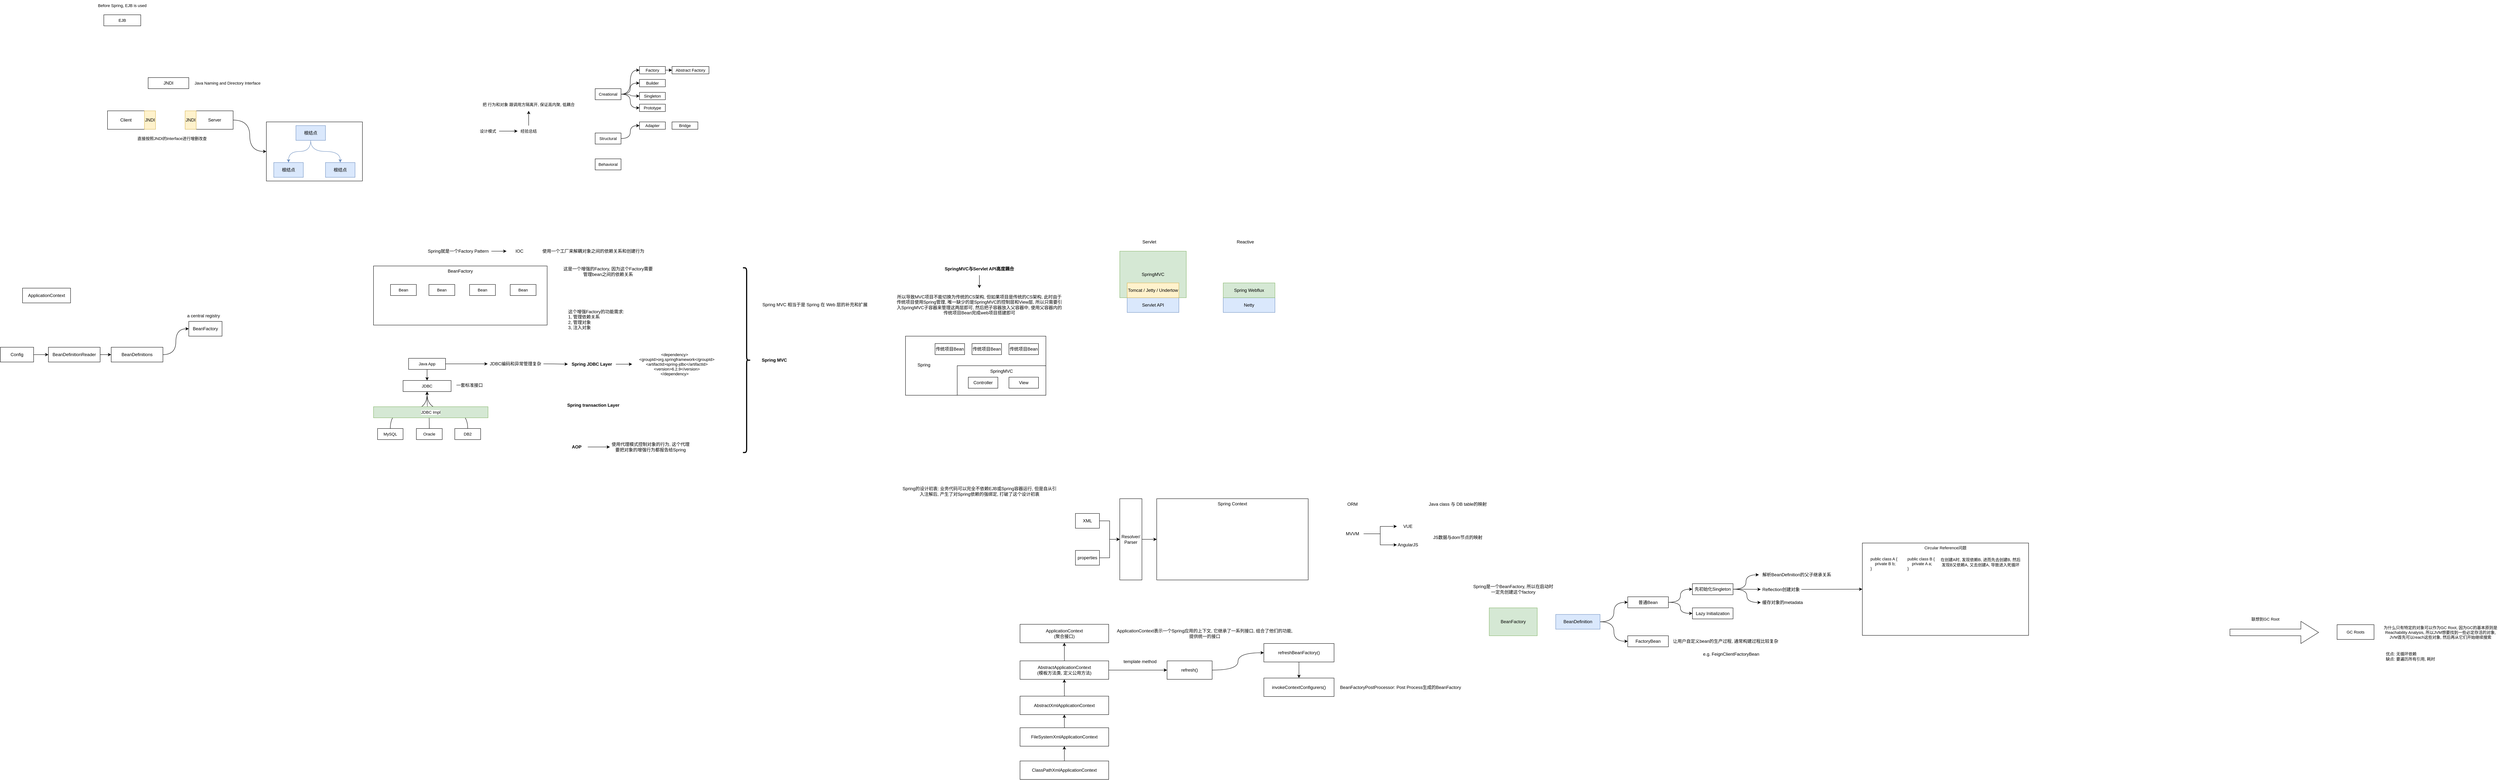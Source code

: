 <mxfile version="28.2.0">
  <diagram name="Page-1" id="jKwXqTW0s1e_ha4R1b7n">
    <mxGraphModel dx="1639" dy="2039" grid="1" gridSize="10" guides="1" tooltips="1" connect="1" arrows="1" fold="1" page="1" pageScale="1" pageWidth="827" pageHeight="1169" math="0" shadow="0">
      <root>
        <mxCell id="0" />
        <mxCell id="1" parent="0" />
        <mxCell id="105VQkGaMaxpQ6JVa1ym-34" value="SpringMVC" style="rounded=0;whiteSpace=wrap;html=1;fillColor=#d5e8d4;strokeColor=#82b366;" parent="1" vertex="1">
          <mxGeometry x="3180" y="90" width="180" height="125.88" as="geometry" />
        </mxCell>
        <mxCell id="q9-16XW2UtLknLvIXVu5-16" value="" style="rounded=0;whiteSpace=wrap;html=1;fontFamily=Helvetica;fontSize=11;fontColor=default;labelBackgroundColor=default;" parent="1" vertex="1">
          <mxGeometry x="870" y="-260" width="260" height="160" as="geometry" />
        </mxCell>
        <mxCell id="F45thFIv4wYP87FCnGFc-1" value="BeanFactory" style="rounded=0;whiteSpace=wrap;html=1;" parent="1" vertex="1">
          <mxGeometry x="660" y="280" width="90" height="40" as="geometry" />
        </mxCell>
        <mxCell id="F45thFIv4wYP87FCnGFc-2" value="ApplicationContext" style="rounded=0;whiteSpace=wrap;html=1;" parent="1" vertex="1">
          <mxGeometry x="210" y="190" width="130" height="40" as="geometry" />
        </mxCell>
        <mxCell id="F45thFIv4wYP87FCnGFc-3" value="a central registry" style="text;html=1;strokeColor=none;fillColor=none;align=center;verticalAlign=middle;whiteSpace=wrap;rounded=0;" parent="1" vertex="1">
          <mxGeometry x="650" y="250" width="100" height="30" as="geometry" />
        </mxCell>
        <mxCell id="F45thFIv4wYP87FCnGFc-6" style="edgeStyle=orthogonalEdgeStyle;rounded=0;orthogonalLoop=1;jettySize=auto;html=1;" parent="1" source="F45thFIv4wYP87FCnGFc-4" target="F45thFIv4wYP87FCnGFc-5" edge="1">
          <mxGeometry relative="1" as="geometry" />
        </mxCell>
        <mxCell id="F45thFIv4wYP87FCnGFc-4" value="Config" style="rounded=0;whiteSpace=wrap;html=1;" parent="1" vertex="1">
          <mxGeometry x="150" y="350" width="90" height="40" as="geometry" />
        </mxCell>
        <mxCell id="F45thFIv4wYP87FCnGFc-8" style="edgeStyle=orthogonalEdgeStyle;rounded=0;orthogonalLoop=1;jettySize=auto;html=1;" parent="1" source="F45thFIv4wYP87FCnGFc-5" target="F45thFIv4wYP87FCnGFc-7" edge="1">
          <mxGeometry relative="1" as="geometry" />
        </mxCell>
        <mxCell id="F45thFIv4wYP87FCnGFc-5" value="BeanDefinitionReader" style="rounded=0;whiteSpace=wrap;html=1;" parent="1" vertex="1">
          <mxGeometry x="280" y="350" width="140" height="40" as="geometry" />
        </mxCell>
        <mxCell id="F45thFIv4wYP87FCnGFc-9" style="edgeStyle=orthogonalEdgeStyle;rounded=0;orthogonalLoop=1;jettySize=auto;html=1;entryX=0;entryY=0.5;entryDx=0;entryDy=0;curved=1;" parent="1" source="F45thFIv4wYP87FCnGFc-7" target="F45thFIv4wYP87FCnGFc-1" edge="1">
          <mxGeometry relative="1" as="geometry" />
        </mxCell>
        <mxCell id="F45thFIv4wYP87FCnGFc-7" value="BeanDefinitions" style="rounded=0;whiteSpace=wrap;html=1;" parent="1" vertex="1">
          <mxGeometry x="450" y="350" width="140" height="40" as="geometry" />
        </mxCell>
        <mxCell id="q9-16XW2UtLknLvIXVu5-1" value="BeanFactory" style="rounded=0;whiteSpace=wrap;html=1;verticalAlign=top;" parent="1" vertex="1">
          <mxGeometry x="1160" y="130" width="470" height="160" as="geometry" />
        </mxCell>
        <mxCell id="q9-16XW2UtLknLvIXVu5-48" value="" style="edgeStyle=orthogonalEdgeStyle;shape=connector;curved=1;rounded=0;orthogonalLoop=1;jettySize=auto;html=1;strokeColor=default;align=center;verticalAlign=middle;fontFamily=Helvetica;fontSize=11;fontColor=default;labelBackgroundColor=default;endArrow=classic;" parent="1" source="q9-16XW2UtLknLvIXVu5-2" target="q9-16XW2UtLknLvIXVu5-47" edge="1">
          <mxGeometry relative="1" as="geometry" />
        </mxCell>
        <mxCell id="q9-16XW2UtLknLvIXVu5-2" value="Spring就是一个Factory Pattern" style="text;html=1;align=center;verticalAlign=middle;whiteSpace=wrap;rounded=0;" parent="1" vertex="1">
          <mxGeometry x="1300" y="70" width="179" height="40" as="geometry" />
        </mxCell>
        <mxCell id="q9-16XW2UtLknLvIXVu5-3" value="JNDI" style="rounded=0;whiteSpace=wrap;html=1;" parent="1" vertex="1">
          <mxGeometry x="550" y="-380" width="110" height="30" as="geometry" />
        </mxCell>
        <mxCell id="q9-16XW2UtLknLvIXVu5-17" style="edgeStyle=orthogonalEdgeStyle;shape=connector;curved=1;rounded=0;orthogonalLoop=1;jettySize=auto;html=1;entryX=0;entryY=0.5;entryDx=0;entryDy=0;strokeColor=default;align=center;verticalAlign=middle;fontFamily=Helvetica;fontSize=11;fontColor=default;labelBackgroundColor=default;endArrow=classic;" parent="1" source="q9-16XW2UtLknLvIXVu5-4" target="q9-16XW2UtLknLvIXVu5-16" edge="1">
          <mxGeometry relative="1" as="geometry" />
        </mxCell>
        <mxCell id="q9-16XW2UtLknLvIXVu5-4" value="Server" style="rounded=0;whiteSpace=wrap;html=1;" parent="1" vertex="1">
          <mxGeometry x="680" y="-290" width="100" height="50" as="geometry" />
        </mxCell>
        <mxCell id="q9-16XW2UtLknLvIXVu5-5" value="Client" style="rounded=0;whiteSpace=wrap;html=1;" parent="1" vertex="1">
          <mxGeometry x="440" y="-290" width="100" height="50" as="geometry" />
        </mxCell>
        <mxCell id="q9-16XW2UtLknLvIXVu5-6" value="JNDI" style="rounded=0;whiteSpace=wrap;html=1;fillColor=#fff2cc;strokeColor=#d6b656;" parent="1" vertex="1">
          <mxGeometry x="540" y="-290" width="30" height="50" as="geometry" />
        </mxCell>
        <mxCell id="q9-16XW2UtLknLvIXVu5-7" value="JNDI" style="rounded=0;whiteSpace=wrap;html=1;fillColor=#fff2cc;strokeColor=#d6b656;" parent="1" vertex="1">
          <mxGeometry x="650" y="-290" width="30" height="50" as="geometry" />
        </mxCell>
        <mxCell id="q9-16XW2UtLknLvIXVu5-13" style="edgeStyle=orthogonalEdgeStyle;rounded=0;orthogonalLoop=1;jettySize=auto;html=1;curved=1;fillColor=#dae8fc;strokeColor=#6c8ebf;" parent="1" source="q9-16XW2UtLknLvIXVu5-8" target="q9-16XW2UtLknLvIXVu5-9" edge="1">
          <mxGeometry relative="1" as="geometry" />
        </mxCell>
        <mxCell id="q9-16XW2UtLknLvIXVu5-15" style="edgeStyle=orthogonalEdgeStyle;shape=connector;curved=1;rounded=0;orthogonalLoop=1;jettySize=auto;html=1;strokeColor=#6c8ebf;align=center;verticalAlign=middle;fontFamily=Helvetica;fontSize=11;fontColor=default;labelBackgroundColor=default;endArrow=classic;fillColor=#dae8fc;" parent="1" source="q9-16XW2UtLknLvIXVu5-8" target="q9-16XW2UtLknLvIXVu5-10" edge="1">
          <mxGeometry relative="1" as="geometry" />
        </mxCell>
        <mxCell id="q9-16XW2UtLknLvIXVu5-8" value="根结点" style="rounded=0;whiteSpace=wrap;html=1;fillColor=#dae8fc;strokeColor=#6c8ebf;" parent="1" vertex="1">
          <mxGeometry x="950" y="-250" width="80" height="40" as="geometry" />
        </mxCell>
        <mxCell id="q9-16XW2UtLknLvIXVu5-9" value="根结点" style="rounded=0;whiteSpace=wrap;html=1;fillColor=#dae8fc;strokeColor=#6c8ebf;" parent="1" vertex="1">
          <mxGeometry x="890" y="-150" width="80" height="40" as="geometry" />
        </mxCell>
        <mxCell id="q9-16XW2UtLknLvIXVu5-10" value="根结点" style="rounded=0;whiteSpace=wrap;html=1;fillColor=#dae8fc;strokeColor=#6c8ebf;" parent="1" vertex="1">
          <mxGeometry x="1030" y="-150" width="80" height="40" as="geometry" />
        </mxCell>
        <mxCell id="q9-16XW2UtLknLvIXVu5-18" value="Java Naming and Directory Interface" style="text;html=1;align=center;verticalAlign=middle;whiteSpace=wrap;rounded=0;fontFamily=Helvetica;fontSize=11;fontColor=default;labelBackgroundColor=default;" parent="1" vertex="1">
          <mxGeometry x="670" y="-380" width="190" height="30" as="geometry" />
        </mxCell>
        <mxCell id="q9-16XW2UtLknLvIXVu5-20" value="直接按照JNDI的interface进行增删改查" style="text;html=1;align=center;verticalAlign=middle;whiteSpace=wrap;rounded=0;fontFamily=Helvetica;fontSize=11;fontColor=default;labelBackgroundColor=default;" parent="1" vertex="1">
          <mxGeometry x="510" y="-230" width="210" height="30" as="geometry" />
        </mxCell>
        <mxCell id="q9-16XW2UtLknLvIXVu5-24" value="" style="edgeStyle=orthogonalEdgeStyle;shape=connector;curved=1;rounded=0;orthogonalLoop=1;jettySize=auto;html=1;strokeColor=default;align=center;verticalAlign=middle;fontFamily=Helvetica;fontSize=11;fontColor=default;labelBackgroundColor=default;endArrow=classic;" parent="1" source="q9-16XW2UtLknLvIXVu5-22" target="q9-16XW2UtLknLvIXVu5-23" edge="1">
          <mxGeometry relative="1" as="geometry" />
        </mxCell>
        <mxCell id="q9-16XW2UtLknLvIXVu5-22" value="设计模式" style="text;html=1;align=center;verticalAlign=middle;whiteSpace=wrap;rounded=0;fontFamily=Helvetica;fontSize=11;fontColor=default;labelBackgroundColor=default;" parent="1" vertex="1">
          <mxGeometry x="1440" y="-250" width="60" height="30" as="geometry" />
        </mxCell>
        <mxCell id="q9-16XW2UtLknLvIXVu5-46" style="edgeStyle=orthogonalEdgeStyle;shape=connector;curved=1;rounded=0;orthogonalLoop=1;jettySize=auto;html=1;entryX=0.5;entryY=1;entryDx=0;entryDy=0;strokeColor=default;align=center;verticalAlign=middle;fontFamily=Helvetica;fontSize=11;fontColor=default;labelBackgroundColor=default;endArrow=classic;" parent="1" source="q9-16XW2UtLknLvIXVu5-23" target="q9-16XW2UtLknLvIXVu5-45" edge="1">
          <mxGeometry relative="1" as="geometry" />
        </mxCell>
        <mxCell id="q9-16XW2UtLknLvIXVu5-23" value="经验总结" style="text;html=1;align=center;verticalAlign=middle;whiteSpace=wrap;rounded=0;fontFamily=Helvetica;fontSize=11;fontColor=default;labelBackgroundColor=default;" parent="1" vertex="1">
          <mxGeometry x="1550" y="-250" width="60" height="30" as="geometry" />
        </mxCell>
        <mxCell id="q9-16XW2UtLknLvIXVu5-31" style="edgeStyle=orthogonalEdgeStyle;shape=connector;curved=1;rounded=0;orthogonalLoop=1;jettySize=auto;html=1;entryX=0;entryY=0.5;entryDx=0;entryDy=0;strokeColor=default;align=center;verticalAlign=middle;fontFamily=Helvetica;fontSize=11;fontColor=default;labelBackgroundColor=default;endArrow=classic;" parent="1" source="q9-16XW2UtLknLvIXVu5-26" target="q9-16XW2UtLknLvIXVu5-29" edge="1">
          <mxGeometry relative="1" as="geometry" />
        </mxCell>
        <mxCell id="q9-16XW2UtLknLvIXVu5-34" style="edgeStyle=orthogonalEdgeStyle;shape=connector;curved=1;rounded=0;orthogonalLoop=1;jettySize=auto;html=1;entryX=0;entryY=0.5;entryDx=0;entryDy=0;strokeColor=default;align=center;verticalAlign=middle;fontFamily=Helvetica;fontSize=11;fontColor=default;labelBackgroundColor=default;endArrow=classic;" parent="1" source="q9-16XW2UtLknLvIXVu5-26" target="q9-16XW2UtLknLvIXVu5-33" edge="1">
          <mxGeometry relative="1" as="geometry" />
        </mxCell>
        <mxCell id="q9-16XW2UtLknLvIXVu5-35" style="edgeStyle=orthogonalEdgeStyle;shape=connector;curved=1;rounded=0;orthogonalLoop=1;jettySize=auto;html=1;entryX=0;entryY=0.5;entryDx=0;entryDy=0;strokeColor=default;align=center;verticalAlign=middle;fontFamily=Helvetica;fontSize=11;fontColor=default;labelBackgroundColor=default;endArrow=classic;" parent="1" source="q9-16XW2UtLknLvIXVu5-26" target="q9-16XW2UtLknLvIXVu5-30" edge="1">
          <mxGeometry relative="1" as="geometry" />
        </mxCell>
        <mxCell id="q9-16XW2UtLknLvIXVu5-40" style="edgeStyle=orthogonalEdgeStyle;shape=connector;curved=1;rounded=0;orthogonalLoop=1;jettySize=auto;html=1;entryX=0;entryY=0.5;entryDx=0;entryDy=0;strokeColor=default;align=center;verticalAlign=middle;fontFamily=Helvetica;fontSize=11;fontColor=default;labelBackgroundColor=default;endArrow=classic;" parent="1" source="q9-16XW2UtLknLvIXVu5-26" target="q9-16XW2UtLknLvIXVu5-39" edge="1">
          <mxGeometry relative="1" as="geometry" />
        </mxCell>
        <mxCell id="q9-16XW2UtLknLvIXVu5-26" value="Creational" style="rounded=0;whiteSpace=wrap;html=1;fontFamily=Helvetica;fontSize=11;fontColor=default;labelBackgroundColor=default;" parent="1" vertex="1">
          <mxGeometry x="1760" y="-350" width="70" height="30" as="geometry" />
        </mxCell>
        <mxCell id="q9-16XW2UtLknLvIXVu5-41" style="edgeStyle=orthogonalEdgeStyle;shape=connector;curved=1;rounded=0;orthogonalLoop=1;jettySize=auto;html=1;entryX=0;entryY=0.5;entryDx=0;entryDy=0;strokeColor=default;align=center;verticalAlign=middle;fontFamily=Helvetica;fontSize=11;fontColor=default;labelBackgroundColor=default;endArrow=classic;" parent="1" source="q9-16XW2UtLknLvIXVu5-27" target="q9-16XW2UtLknLvIXVu5-36" edge="1">
          <mxGeometry relative="1" as="geometry" />
        </mxCell>
        <mxCell id="q9-16XW2UtLknLvIXVu5-27" value="Structural" style="rounded=0;whiteSpace=wrap;html=1;fontFamily=Helvetica;fontSize=11;fontColor=default;labelBackgroundColor=default;" parent="1" vertex="1">
          <mxGeometry x="1760" y="-230" width="70" height="30" as="geometry" />
        </mxCell>
        <mxCell id="q9-16XW2UtLknLvIXVu5-28" value="Behavioral" style="rounded=0;whiteSpace=wrap;html=1;fontFamily=Helvetica;fontSize=11;fontColor=default;labelBackgroundColor=default;" parent="1" vertex="1">
          <mxGeometry x="1760" y="-160" width="70" height="30" as="geometry" />
        </mxCell>
        <mxCell id="q9-16XW2UtLknLvIXVu5-38" value="" style="edgeStyle=orthogonalEdgeStyle;shape=connector;curved=1;rounded=0;orthogonalLoop=1;jettySize=auto;html=1;strokeColor=default;align=center;verticalAlign=middle;fontFamily=Helvetica;fontSize=11;fontColor=default;labelBackgroundColor=default;endArrow=classic;" parent="1" source="q9-16XW2UtLknLvIXVu5-29" target="q9-16XW2UtLknLvIXVu5-37" edge="1">
          <mxGeometry relative="1" as="geometry" />
        </mxCell>
        <mxCell id="q9-16XW2UtLknLvIXVu5-29" value="Factory" style="rounded=0;whiteSpace=wrap;html=1;fontFamily=Helvetica;fontSize=11;fontColor=default;labelBackgroundColor=default;" parent="1" vertex="1">
          <mxGeometry x="1880" y="-410" width="70" height="20" as="geometry" />
        </mxCell>
        <mxCell id="q9-16XW2UtLknLvIXVu5-30" value="Builder" style="rounded=0;whiteSpace=wrap;html=1;fontFamily=Helvetica;fontSize=11;fontColor=default;labelBackgroundColor=default;" parent="1" vertex="1">
          <mxGeometry x="1880" y="-375" width="70" height="20" as="geometry" />
        </mxCell>
        <mxCell id="q9-16XW2UtLknLvIXVu5-33" value="Singleton" style="rounded=0;whiteSpace=wrap;html=1;fontFamily=Helvetica;fontSize=11;fontColor=default;labelBackgroundColor=default;" parent="1" vertex="1">
          <mxGeometry x="1880" y="-340" width="70" height="20" as="geometry" />
        </mxCell>
        <mxCell id="q9-16XW2UtLknLvIXVu5-36" value="Adapter" style="rounded=0;whiteSpace=wrap;html=1;fontFamily=Helvetica;fontSize=11;fontColor=default;labelBackgroundColor=default;" parent="1" vertex="1">
          <mxGeometry x="1880" y="-260" width="70" height="20" as="geometry" />
        </mxCell>
        <mxCell id="q9-16XW2UtLknLvIXVu5-37" value="Abstract Factory" style="rounded=0;whiteSpace=wrap;html=1;fontFamily=Helvetica;fontSize=11;fontColor=default;labelBackgroundColor=default;" parent="1" vertex="1">
          <mxGeometry x="1968" y="-410" width="100" height="20" as="geometry" />
        </mxCell>
        <mxCell id="q9-16XW2UtLknLvIXVu5-39" value="Prototype" style="rounded=0;whiteSpace=wrap;html=1;fontFamily=Helvetica;fontSize=11;fontColor=default;labelBackgroundColor=default;" parent="1" vertex="1">
          <mxGeometry x="1880" y="-308" width="70" height="20" as="geometry" />
        </mxCell>
        <mxCell id="q9-16XW2UtLknLvIXVu5-42" value="Bridge" style="rounded=0;whiteSpace=wrap;html=1;fontFamily=Helvetica;fontSize=11;fontColor=default;labelBackgroundColor=default;" parent="1" vertex="1">
          <mxGeometry x="1968" y="-260" width="70" height="20" as="geometry" />
        </mxCell>
        <mxCell id="q9-16XW2UtLknLvIXVu5-43" value="EJB" style="rounded=0;whiteSpace=wrap;html=1;fontFamily=Helvetica;fontSize=11;fontColor=default;labelBackgroundColor=default;" parent="1" vertex="1">
          <mxGeometry x="430" y="-550" width="100" height="30" as="geometry" />
        </mxCell>
        <mxCell id="q9-16XW2UtLknLvIXVu5-44" value="Before Spring, EJB is used" style="text;html=1;align=center;verticalAlign=middle;whiteSpace=wrap;rounded=0;fontFamily=Helvetica;fontSize=11;fontColor=default;labelBackgroundColor=default;" parent="1" vertex="1">
          <mxGeometry x="385" y="-590" width="190" height="30" as="geometry" />
        </mxCell>
        <mxCell id="q9-16XW2UtLknLvIXVu5-45" value="把 行为和对象 跟调用方隔离开, 保证高内聚, 低耦合" style="text;html=1;align=center;verticalAlign=middle;whiteSpace=wrap;rounded=0;fontFamily=Helvetica;fontSize=11;fontColor=default;labelBackgroundColor=default;" parent="1" vertex="1">
          <mxGeometry x="1450" y="-325" width="260" height="35" as="geometry" />
        </mxCell>
        <mxCell id="q9-16XW2UtLknLvIXVu5-47" value="IOC" style="text;html=1;align=center;verticalAlign=middle;whiteSpace=wrap;rounded=0;" parent="1" vertex="1">
          <mxGeometry x="1520" y="80" width="70" height="20" as="geometry" />
        </mxCell>
        <mxCell id="q9-16XW2UtLknLvIXVu5-49" value="使用一个工厂来解耦对象之间的依赖关系和创建行为" style="text;html=1;align=center;verticalAlign=middle;whiteSpace=wrap;rounded=0;" parent="1" vertex="1">
          <mxGeometry x="1610" y="75" width="290" height="30" as="geometry" />
        </mxCell>
        <mxCell id="q9-16XW2UtLknLvIXVu5-50" value="这是一个增强的Factory, 因为这个Factory需要管理bean之间的依赖关系" style="text;html=1;align=center;verticalAlign=middle;whiteSpace=wrap;rounded=0;" parent="1" vertex="1">
          <mxGeometry x="1670" y="120" width="250" height="50" as="geometry" />
        </mxCell>
        <mxCell id="q9-16XW2UtLknLvIXVu5-51" value="这个增强Factory的功能需求:&lt;br&gt;1, 管理依赖关系&lt;br&gt;2, 管理对象&lt;br&gt;3, 注入对象" style="text;html=1;align=left;verticalAlign=middle;whiteSpace=wrap;rounded=0;" parent="1" vertex="1">
          <mxGeometry x="1685" y="235" width="220" height="80" as="geometry" />
        </mxCell>
        <mxCell id="q9-16XW2UtLknLvIXVu5-52" value="Bean" style="rounded=0;whiteSpace=wrap;html=1;fontFamily=Helvetica;fontSize=11;fontColor=default;labelBackgroundColor=default;" parent="1" vertex="1">
          <mxGeometry x="1206" y="180" width="70" height="30" as="geometry" />
        </mxCell>
        <mxCell id="q9-16XW2UtLknLvIXVu5-54" value="Bean" style="rounded=0;whiteSpace=wrap;html=1;fontFamily=Helvetica;fontSize=11;fontColor=default;labelBackgroundColor=default;" parent="1" vertex="1">
          <mxGeometry x="1310" y="180" width="70" height="30" as="geometry" />
        </mxCell>
        <mxCell id="q9-16XW2UtLknLvIXVu5-55" value="Bean" style="rounded=0;whiteSpace=wrap;html=1;fontFamily=Helvetica;fontSize=11;fontColor=default;labelBackgroundColor=default;" parent="1" vertex="1">
          <mxGeometry x="1420" y="180" width="70" height="30" as="geometry" />
        </mxCell>
        <mxCell id="q9-16XW2UtLknLvIXVu5-56" value="Bean" style="rounded=0;whiteSpace=wrap;html=1;fontFamily=Helvetica;fontSize=11;fontColor=default;labelBackgroundColor=default;" parent="1" vertex="1">
          <mxGeometry x="1530" y="180" width="70" height="30" as="geometry" />
        </mxCell>
        <mxCell id="q9-16XW2UtLknLvIXVu5-57" value="JDBC" style="rounded=0;whiteSpace=wrap;html=1;fontFamily=Helvetica;fontSize=11;fontColor=default;labelBackgroundColor=default;" parent="1" vertex="1">
          <mxGeometry x="1240" y="440" width="130" height="30" as="geometry" />
        </mxCell>
        <mxCell id="q9-16XW2UtLknLvIXVu5-58" value="一套标准接口" style="text;html=1;align=center;verticalAlign=middle;whiteSpace=wrap;rounded=0;" parent="1" vertex="1">
          <mxGeometry x="1370" y="440" width="100" height="25" as="geometry" />
        </mxCell>
        <mxCell id="q9-16XW2UtLknLvIXVu5-65" style="edgeStyle=orthogonalEdgeStyle;shape=connector;curved=1;rounded=0;orthogonalLoop=1;jettySize=auto;html=1;entryX=0.5;entryY=1;entryDx=0;entryDy=0;strokeColor=default;align=center;verticalAlign=middle;fontFamily=Helvetica;fontSize=11;fontColor=default;labelBackgroundColor=default;endArrow=classic;exitX=0.5;exitY=0;exitDx=0;exitDy=0;" parent="1" source="q9-16XW2UtLknLvIXVu5-59" target="q9-16XW2UtLknLvIXVu5-57" edge="1">
          <mxGeometry relative="1" as="geometry" />
        </mxCell>
        <mxCell id="q9-16XW2UtLknLvIXVu5-59" value="MySQL" style="rounded=0;whiteSpace=wrap;html=1;fontFamily=Helvetica;fontSize=11;fontColor=default;labelBackgroundColor=default;" parent="1" vertex="1">
          <mxGeometry x="1171" y="570" width="69" height="30" as="geometry" />
        </mxCell>
        <mxCell id="q9-16XW2UtLknLvIXVu5-63" style="edgeStyle=orthogonalEdgeStyle;shape=connector;curved=1;rounded=0;orthogonalLoop=1;jettySize=auto;html=1;entryX=0.5;entryY=1;entryDx=0;entryDy=0;strokeColor=default;align=center;verticalAlign=middle;fontFamily=Helvetica;fontSize=11;fontColor=default;labelBackgroundColor=default;endArrow=classic;" parent="1" source="q9-16XW2UtLknLvIXVu5-60" target="q9-16XW2UtLknLvIXVu5-57" edge="1">
          <mxGeometry relative="1" as="geometry" />
        </mxCell>
        <mxCell id="q9-16XW2UtLknLvIXVu5-60" value="Oracle" style="rounded=0;whiteSpace=wrap;html=1;fontFamily=Helvetica;fontSize=11;fontColor=default;labelBackgroundColor=default;" parent="1" vertex="1">
          <mxGeometry x="1276" y="570" width="70" height="30" as="geometry" />
        </mxCell>
        <mxCell id="q9-16XW2UtLknLvIXVu5-66" style="edgeStyle=orthogonalEdgeStyle;shape=connector;curved=1;rounded=0;orthogonalLoop=1;jettySize=auto;html=1;entryX=0.5;entryY=1;entryDx=0;entryDy=0;strokeColor=default;align=center;verticalAlign=middle;fontFamily=Helvetica;fontSize=11;fontColor=default;labelBackgroundColor=default;endArrow=classic;exitX=0.5;exitY=0;exitDx=0;exitDy=0;" parent="1" source="q9-16XW2UtLknLvIXVu5-61" target="q9-16XW2UtLknLvIXVu5-57" edge="1">
          <mxGeometry relative="1" as="geometry" />
        </mxCell>
        <mxCell id="q9-16XW2UtLknLvIXVu5-61" value="DB2" style="rounded=0;whiteSpace=wrap;html=1;fontFamily=Helvetica;fontSize=11;fontColor=default;labelBackgroundColor=default;" parent="1" vertex="1">
          <mxGeometry x="1380" y="570" width="70" height="30" as="geometry" />
        </mxCell>
        <mxCell id="q9-16XW2UtLknLvIXVu5-67" value="JDBC Impl" style="rounded=0;fontFamily=Helvetica;fontSize=11;labelBackgroundColor=default;fillColor=#d5e8d4;strokeColor=#82B366;gradientColor=none;whiteSpace=wrap;html=1;convertToSvg=1;" parent="1" vertex="1">
          <mxGeometry x="1160" y="511" width="310" height="30" as="geometry" />
        </mxCell>
        <mxCell id="q9-16XW2UtLknLvIXVu5-73" style="edgeStyle=orthogonalEdgeStyle;shape=connector;curved=1;rounded=0;orthogonalLoop=1;jettySize=auto;html=1;entryX=0.5;entryY=0;entryDx=0;entryDy=0;strokeColor=default;align=center;verticalAlign=middle;fontFamily=Helvetica;fontSize=11;fontColor=default;labelBackgroundColor=default;endArrow=classic;" parent="1" source="q9-16XW2UtLknLvIXVu5-69" target="q9-16XW2UtLknLvIXVu5-57" edge="1">
          <mxGeometry relative="1" as="geometry" />
        </mxCell>
        <mxCell id="q9-16XW2UtLknLvIXVu5-75" style="edgeStyle=orthogonalEdgeStyle;shape=connector;curved=1;rounded=0;orthogonalLoop=1;jettySize=auto;html=1;strokeColor=default;align=center;verticalAlign=middle;fontFamily=Helvetica;fontSize=11;fontColor=default;labelBackgroundColor=default;endArrow=classic;" parent="1" source="q9-16XW2UtLknLvIXVu5-69" target="q9-16XW2UtLknLvIXVu5-74" edge="1">
          <mxGeometry relative="1" as="geometry" />
        </mxCell>
        <mxCell id="q9-16XW2UtLknLvIXVu5-69" value="Java App" style="rounded=0;whiteSpace=wrap;html=1;fontFamily=Helvetica;fontSize=11;fontColor=default;labelBackgroundColor=default;" parent="1" vertex="1">
          <mxGeometry x="1255" y="380" width="100" height="30" as="geometry" />
        </mxCell>
        <mxCell id="q9-16XW2UtLknLvIXVu5-78" value="" style="edgeStyle=orthogonalEdgeStyle;shape=connector;curved=1;rounded=0;orthogonalLoop=1;jettySize=auto;html=1;strokeColor=default;align=center;verticalAlign=middle;fontFamily=Helvetica;fontSize=11;fontColor=default;labelBackgroundColor=default;endArrow=classic;" parent="1" source="q9-16XW2UtLknLvIXVu5-74" target="q9-16XW2UtLknLvIXVu5-77" edge="1">
          <mxGeometry relative="1" as="geometry" />
        </mxCell>
        <mxCell id="q9-16XW2UtLknLvIXVu5-74" value="JDBC编码和异常管理复杂" style="text;html=1;align=center;verticalAlign=middle;whiteSpace=wrap;rounded=0;" parent="1" vertex="1">
          <mxGeometry x="1469" y="378.13" width="151" height="33.75" as="geometry" />
        </mxCell>
        <mxCell id="q9-16XW2UtLknLvIXVu5-80" value="" style="edgeStyle=orthogonalEdgeStyle;shape=connector;curved=1;rounded=0;orthogonalLoop=1;jettySize=auto;html=1;strokeColor=default;align=center;verticalAlign=middle;fontFamily=Helvetica;fontSize=11;fontColor=default;labelBackgroundColor=default;endArrow=classic;" parent="1" source="q9-16XW2UtLknLvIXVu5-77" target="q9-16XW2UtLknLvIXVu5-79" edge="1">
          <mxGeometry relative="1" as="geometry" />
        </mxCell>
        <mxCell id="q9-16XW2UtLknLvIXVu5-77" value="Spring JDBC Layer" style="text;html=1;align=center;verticalAlign=middle;whiteSpace=wrap;rounded=0;fontStyle=1" parent="1" vertex="1">
          <mxGeometry x="1686" y="379" width="130" height="33.75" as="geometry" />
        </mxCell>
        <mxCell id="q9-16XW2UtLknLvIXVu5-79" value="&lt;div&gt;&amp;lt;dependency&amp;gt;&lt;/div&gt;&lt;div&gt;&amp;nbsp; &amp;nbsp; &amp;lt;groupId&amp;gt;org.springframework&amp;lt;/groupId&amp;gt;&lt;/div&gt;&lt;div&gt;&amp;nbsp; &amp;nbsp; &amp;lt;artifactId&amp;gt;spring-jdbc&amp;lt;/artifactId&amp;gt;&lt;/div&gt;&lt;div&gt;&amp;nbsp; &amp;nbsp; &amp;lt;version&amp;gt;6.2.9&amp;lt;/version&amp;gt;&lt;/div&gt;&lt;div&gt;&amp;lt;/dependency&amp;gt;&lt;/div&gt;" style="text;html=1;align=center;verticalAlign=middle;whiteSpace=wrap;rounded=0;fontFamily=Helvetica;fontSize=11;fontColor=default;labelBackgroundColor=default;" parent="1" vertex="1">
          <mxGeometry x="1860" y="350.88" width="230" height="90" as="geometry" />
        </mxCell>
        <mxCell id="q9-16XW2UtLknLvIXVu5-81" value="Spring transaction Layer" style="text;html=1;align=center;verticalAlign=middle;whiteSpace=wrap;rounded=0;fontStyle=1" parent="1" vertex="1">
          <mxGeometry x="1680" y="490" width="150" height="33.75" as="geometry" />
        </mxCell>
        <mxCell id="q9-16XW2UtLknLvIXVu5-84" style="edgeStyle=orthogonalEdgeStyle;shape=connector;curved=1;rounded=0;orthogonalLoop=1;jettySize=auto;html=1;strokeColor=default;align=center;verticalAlign=middle;fontFamily=Helvetica;fontSize=11;fontColor=default;labelBackgroundColor=default;endArrow=classic;" parent="1" source="q9-16XW2UtLknLvIXVu5-82" target="q9-16XW2UtLknLvIXVu5-83" edge="1">
          <mxGeometry relative="1" as="geometry" />
        </mxCell>
        <mxCell id="q9-16XW2UtLknLvIXVu5-82" value="AOP" style="text;html=1;align=center;verticalAlign=middle;whiteSpace=wrap;rounded=0;fontStyle=1" parent="1" vertex="1">
          <mxGeometry x="1680" y="605" width="60" height="30" as="geometry" />
        </mxCell>
        <mxCell id="q9-16XW2UtLknLvIXVu5-83" value="使用代理模式控制对象的行为, 这个代理要把对象的增强行为都报告给Spring" style="text;html=1;align=center;verticalAlign=middle;whiteSpace=wrap;rounded=0;" parent="1" vertex="1">
          <mxGeometry x="1800" y="600" width="220" height="40" as="geometry" />
        </mxCell>
        <mxCell id="q9-16XW2UtLknLvIXVu5-86" value="" style="shape=curlyBracket;whiteSpace=wrap;html=1;rounded=1;flipH=1;labelPosition=right;verticalLabelPosition=middle;align=left;verticalAlign=middle;strokeColor=#000000;fontFamily=Helvetica;fontSize=16;fontColor=default;labelBackgroundColor=default;fillColor=#d5e8d4;gradientColor=none;fontStyle=0;strokeWidth=3;size=0.5;" parent="1" vertex="1">
          <mxGeometry x="2160" y="135" width="20" height="500" as="geometry" />
        </mxCell>
        <mxCell id="q9-16XW2UtLknLvIXVu5-88" value="Spring MVC" style="text;html=1;align=center;verticalAlign=middle;whiteSpace=wrap;rounded=0;fontStyle=1" parent="1" vertex="1">
          <mxGeometry x="2200" y="369.5" width="90" height="31" as="geometry" />
        </mxCell>
        <mxCell id="105VQkGaMaxpQ6JVa1ym-1" value="所以导致MVC项目不能切换为传统的CS架构, 但如果项目是传统的CS架构, 此时由于传统项目使用Spring管理, 唯一缺少的是SpringMVC的控制层和View层, 所以只需要引入SpringMVC子容器来管理这两层即可, 然后把子容器放入父容器中, 使用父容器内的传统项目Bean完成web项目搭建即可" style="text;html=1;align=center;verticalAlign=middle;whiteSpace=wrap;rounded=0;" parent="1" vertex="1">
          <mxGeometry x="2575" y="190" width="450" height="90" as="geometry" />
        </mxCell>
        <mxCell id="105VQkGaMaxpQ6JVa1ym-2" value="" style="rounded=0;whiteSpace=wrap;html=1;" parent="1" vertex="1">
          <mxGeometry x="2600" y="320" width="380" height="160" as="geometry" />
        </mxCell>
        <mxCell id="105VQkGaMaxpQ6JVa1ym-3" value="传统项目Bean" style="rounded=0;whiteSpace=wrap;html=1;" parent="1" vertex="1">
          <mxGeometry x="2680" y="340" width="80" height="30" as="geometry" />
        </mxCell>
        <mxCell id="105VQkGaMaxpQ6JVa1ym-4" value="" style="rounded=0;whiteSpace=wrap;html=1;" parent="1" vertex="1">
          <mxGeometry x="2740" y="400" width="240" height="80" as="geometry" />
        </mxCell>
        <mxCell id="105VQkGaMaxpQ6JVa1ym-5" value="传统项目Bean" style="rounded=0;whiteSpace=wrap;html=1;" parent="1" vertex="1">
          <mxGeometry x="2780" y="340" width="80" height="30" as="geometry" />
        </mxCell>
        <mxCell id="105VQkGaMaxpQ6JVa1ym-6" value="传统项目Bean" style="rounded=0;whiteSpace=wrap;html=1;" parent="1" vertex="1">
          <mxGeometry x="2880" y="340" width="80" height="30" as="geometry" />
        </mxCell>
        <mxCell id="105VQkGaMaxpQ6JVa1ym-7" value="Controller" style="rounded=0;whiteSpace=wrap;html=1;" parent="1" vertex="1">
          <mxGeometry x="2770" y="431" width="80" height="30" as="geometry" />
        </mxCell>
        <mxCell id="105VQkGaMaxpQ6JVa1ym-8" value="View" style="rounded=0;whiteSpace=wrap;html=1;" parent="1" vertex="1">
          <mxGeometry x="2880" y="431" width="80" height="30" as="geometry" />
        </mxCell>
        <mxCell id="105VQkGaMaxpQ6JVa1ym-9" value="Spring MVC 相当于是 Spring 在 Web 层的补充和扩展" style="text;html=1;align=center;verticalAlign=middle;whiteSpace=wrap;rounded=0;" parent="1" vertex="1">
          <mxGeometry x="2210" y="220" width="290" height="30" as="geometry" />
        </mxCell>
        <mxCell id="105VQkGaMaxpQ6JVa1ym-10" value="Spring的设计初衷: 业务代码可以完全不依赖EJB或Spring容器运行, 但是自从引入注解后, 产生了对Spring依赖的强绑定, 打破了这个设计初衷" style="text;html=1;align=center;verticalAlign=middle;whiteSpace=wrap;rounded=0;" parent="1" vertex="1">
          <mxGeometry x="2587.5" y="720" width="425" height="40" as="geometry" />
        </mxCell>
        <mxCell id="105VQkGaMaxpQ6JVa1ym-11" value="Spring Context" style="rounded=0;whiteSpace=wrap;html=1;verticalAlign=top;" parent="1" vertex="1">
          <mxGeometry x="3280" y="760" width="410" height="220" as="geometry" />
        </mxCell>
        <mxCell id="105VQkGaMaxpQ6JVa1ym-16" style="edgeStyle=orthogonalEdgeStyle;rounded=0;orthogonalLoop=1;jettySize=auto;html=1;" parent="1" source="105VQkGaMaxpQ6JVa1ym-13" target="105VQkGaMaxpQ6JVa1ym-15" edge="1">
          <mxGeometry relative="1" as="geometry" />
        </mxCell>
        <mxCell id="105VQkGaMaxpQ6JVa1ym-13" value="XML" style="rounded=0;whiteSpace=wrap;html=1;" parent="1" vertex="1">
          <mxGeometry x="3060" y="800" width="65" height="40" as="geometry" />
        </mxCell>
        <mxCell id="105VQkGaMaxpQ6JVa1ym-17" style="edgeStyle=orthogonalEdgeStyle;rounded=0;orthogonalLoop=1;jettySize=auto;html=1;" parent="1" source="105VQkGaMaxpQ6JVa1ym-14" target="105VQkGaMaxpQ6JVa1ym-15" edge="1">
          <mxGeometry relative="1" as="geometry" />
        </mxCell>
        <mxCell id="105VQkGaMaxpQ6JVa1ym-14" value="properties" style="rounded=0;whiteSpace=wrap;html=1;" parent="1" vertex="1">
          <mxGeometry x="3060" y="900" width="65" height="40" as="geometry" />
        </mxCell>
        <mxCell id="105VQkGaMaxpQ6JVa1ym-18" value="" style="edgeStyle=orthogonalEdgeStyle;rounded=0;orthogonalLoop=1;jettySize=auto;html=1;" parent="1" source="105VQkGaMaxpQ6JVa1ym-15" target="105VQkGaMaxpQ6JVa1ym-11" edge="1">
          <mxGeometry relative="1" as="geometry" />
        </mxCell>
        <mxCell id="105VQkGaMaxpQ6JVa1ym-15" value="Resolver/&lt;br&gt;Parser" style="rounded=0;whiteSpace=wrap;html=1;" parent="1" vertex="1">
          <mxGeometry x="3180" y="760" width="60" height="220" as="geometry" />
        </mxCell>
        <mxCell id="105VQkGaMaxpQ6JVa1ym-19" value="ApplicationContext表示一个Spring应用的上下文, 它继承了一系列接口, 组合了他们的功能, 提供统一的接口" style="text;html=1;align=center;verticalAlign=middle;whiteSpace=wrap;rounded=0;" parent="1" vertex="1">
          <mxGeometry x="3170" y="1107.5" width="480" height="35" as="geometry" />
        </mxCell>
        <mxCell id="105VQkGaMaxpQ6JVa1ym-20" value="ORM" style="text;html=1;align=center;verticalAlign=middle;whiteSpace=wrap;rounded=0;" parent="1" vertex="1">
          <mxGeometry x="3780" y="760" width="60" height="30" as="geometry" />
        </mxCell>
        <mxCell id="105VQkGaMaxpQ6JVa1ym-24" style="edgeStyle=orthogonalEdgeStyle;rounded=0;orthogonalLoop=1;jettySize=auto;html=1;" parent="1" source="105VQkGaMaxpQ6JVa1ym-21" target="105VQkGaMaxpQ6JVa1ym-22" edge="1">
          <mxGeometry relative="1" as="geometry" />
        </mxCell>
        <mxCell id="105VQkGaMaxpQ6JVa1ym-25" style="edgeStyle=orthogonalEdgeStyle;rounded=0;orthogonalLoop=1;jettySize=auto;html=1;entryX=0;entryY=0.5;entryDx=0;entryDy=0;" parent="1" source="105VQkGaMaxpQ6JVa1ym-21" target="105VQkGaMaxpQ6JVa1ym-23" edge="1">
          <mxGeometry relative="1" as="geometry" />
        </mxCell>
        <mxCell id="105VQkGaMaxpQ6JVa1ym-21" value="MVVM" style="text;html=1;align=center;verticalAlign=middle;whiteSpace=wrap;rounded=0;" parent="1" vertex="1">
          <mxGeometry x="3780" y="840" width="60" height="30" as="geometry" />
        </mxCell>
        <mxCell id="105VQkGaMaxpQ6JVa1ym-22" value="VUE" style="text;html=1;align=center;verticalAlign=middle;whiteSpace=wrap;rounded=0;" parent="1" vertex="1">
          <mxGeometry x="3930" y="820" width="60" height="30" as="geometry" />
        </mxCell>
        <mxCell id="105VQkGaMaxpQ6JVa1ym-23" value="AngularJS" style="text;html=1;align=center;verticalAlign=middle;whiteSpace=wrap;rounded=0;" parent="1" vertex="1">
          <mxGeometry x="3930" y="870" width="60" height="30" as="geometry" />
        </mxCell>
        <mxCell id="105VQkGaMaxpQ6JVa1ym-26" value="JS数据与dom节点的映射" style="text;html=1;align=center;verticalAlign=middle;whiteSpace=wrap;rounded=0;" parent="1" vertex="1">
          <mxGeometry x="4010" y="850" width="170" height="30" as="geometry" />
        </mxCell>
        <mxCell id="105VQkGaMaxpQ6JVa1ym-27" value="Java class 与 DB table的映射" style="text;html=1;align=center;verticalAlign=middle;whiteSpace=wrap;rounded=0;" parent="1" vertex="1">
          <mxGeometry x="4010" y="760" width="170" height="30" as="geometry" />
        </mxCell>
        <mxCell id="105VQkGaMaxpQ6JVa1ym-28" value="ApplicationContext&lt;br&gt;(聚合接口)" style="rounded=0;whiteSpace=wrap;html=1;" parent="1" vertex="1">
          <mxGeometry x="2910" y="1100" width="240" height="50" as="geometry" />
        </mxCell>
        <mxCell id="105VQkGaMaxpQ6JVa1ym-30" value="" style="edgeStyle=orthogonalEdgeStyle;rounded=0;orthogonalLoop=1;jettySize=auto;html=1;" parent="1" source="105VQkGaMaxpQ6JVa1ym-29" target="105VQkGaMaxpQ6JVa1ym-28" edge="1">
          <mxGeometry relative="1" as="geometry" />
        </mxCell>
        <mxCell id="T4wPPcvqNMxXnIlGrZkr-9" style="edgeStyle=orthogonalEdgeStyle;rounded=0;orthogonalLoop=1;jettySize=auto;html=1;" edge="1" parent="1" source="105VQkGaMaxpQ6JVa1ym-29" target="T4wPPcvqNMxXnIlGrZkr-8">
          <mxGeometry relative="1" as="geometry" />
        </mxCell>
        <mxCell id="105VQkGaMaxpQ6JVa1ym-29" value="AbstractApplicationContext&lt;br&gt;(模板方法类, 定义公用方法)" style="rounded=0;whiteSpace=wrap;html=1;" parent="1" vertex="1">
          <mxGeometry x="2910" y="1199" width="240" height="50" as="geometry" />
        </mxCell>
        <mxCell id="105VQkGaMaxpQ6JVa1ym-32" value="Servlet API" style="rounded=0;whiteSpace=wrap;html=1;fillColor=#dae8fc;strokeColor=#6c8ebf;" parent="1" vertex="1">
          <mxGeometry x="3200" y="215.88" width="140" height="40" as="geometry" />
        </mxCell>
        <mxCell id="105VQkGaMaxpQ6JVa1ym-33" value="Tomcat / Jetty / Undertow" style="rounded=0;whiteSpace=wrap;html=1;fillColor=#fff2cc;strokeColor=#d6b656;" parent="1" vertex="1">
          <mxGeometry x="3200" y="175.88" width="140" height="40" as="geometry" />
        </mxCell>
        <mxCell id="105VQkGaMaxpQ6JVa1ym-35" value="Netty" style="rounded=0;whiteSpace=wrap;html=1;fillColor=#dae8fc;strokeColor=#6c8ebf;" parent="1" vertex="1">
          <mxGeometry x="3460" y="215.88" width="140" height="40" as="geometry" />
        </mxCell>
        <mxCell id="105VQkGaMaxpQ6JVa1ym-36" value="Spring Webflux" style="rounded=0;whiteSpace=wrap;html=1;fillColor=#d5e8d4;strokeColor=#82b366;" parent="1" vertex="1">
          <mxGeometry x="3460" y="175.88" width="140" height="40" as="geometry" />
        </mxCell>
        <mxCell id="105VQkGaMaxpQ6JVa1ym-39" style="edgeStyle=orthogonalEdgeStyle;rounded=0;orthogonalLoop=1;jettySize=auto;html=1;" parent="1" source="105VQkGaMaxpQ6JVa1ym-38" target="105VQkGaMaxpQ6JVa1ym-1" edge="1">
          <mxGeometry relative="1" as="geometry" />
        </mxCell>
        <mxCell id="105VQkGaMaxpQ6JVa1ym-38" value="SpringMVC与Servlet API高度耦合" style="text;html=1;align=center;verticalAlign=middle;whiteSpace=wrap;rounded=0;fontStyle=1" parent="1" vertex="1">
          <mxGeometry x="2695" y="120" width="210" height="35" as="geometry" />
        </mxCell>
        <mxCell id="105VQkGaMaxpQ6JVa1ym-40" value="Servlet" style="text;html=1;align=center;verticalAlign=middle;whiteSpace=wrap;rounded=0;" parent="1" vertex="1">
          <mxGeometry x="3230" y="50" width="60" height="30" as="geometry" />
        </mxCell>
        <mxCell id="105VQkGaMaxpQ6JVa1ym-41" value="Reactive" style="text;html=1;align=center;verticalAlign=middle;whiteSpace=wrap;rounded=0;" parent="1" vertex="1">
          <mxGeometry x="3490" y="50" width="60" height="30" as="geometry" />
        </mxCell>
        <mxCell id="105VQkGaMaxpQ6JVa1ym-42" value="Spring" style="text;html=1;align=center;verticalAlign=middle;whiteSpace=wrap;rounded=0;" parent="1" vertex="1">
          <mxGeometry x="2620" y="382.75" width="60" height="30" as="geometry" />
        </mxCell>
        <mxCell id="105VQkGaMaxpQ6JVa1ym-43" value="SpringMVC" style="text;html=1;align=center;verticalAlign=middle;whiteSpace=wrap;rounded=0;" parent="1" vertex="1">
          <mxGeometry x="2830" y="400" width="60" height="30" as="geometry" />
        </mxCell>
        <mxCell id="105VQkGaMaxpQ6JVa1ym-44" value="Spring是一个BeanFactory, 所以在启动时一定先创建这个factory" style="text;html=1;align=center;verticalAlign=middle;whiteSpace=wrap;rounded=0;" parent="1" vertex="1">
          <mxGeometry x="4135" y="990" width="220" height="30" as="geometry" />
        </mxCell>
        <mxCell id="105VQkGaMaxpQ6JVa1ym-45" value="e.g. FeignClientFactoryBean" style="text;html=1;align=center;verticalAlign=middle;whiteSpace=wrap;rounded=0;" parent="1" vertex="1">
          <mxGeometry x="4755" y="1161" width="160" height="40" as="geometry" />
        </mxCell>
        <mxCell id="105VQkGaMaxpQ6JVa1ym-46" value="让用户自定义bean的生产过程, 通常构建过程比较复杂" style="text;html=1;align=center;verticalAlign=middle;whiteSpace=wrap;rounded=0;" parent="1" vertex="1">
          <mxGeometry x="4675" y="1131" width="290" height="30" as="geometry" />
        </mxCell>
        <mxCell id="105VQkGaMaxpQ6JVa1ym-47" value="&lt;span style=&quot;font-size: 12px;&quot;&gt;FactoryBean&lt;/span&gt;" style="rounded=0;whiteSpace=wrap;html=1;" parent="1" vertex="1">
          <mxGeometry x="4555" y="1131" width="110" height="30" as="geometry" />
        </mxCell>
        <mxCell id="105VQkGaMaxpQ6JVa1ym-48" value="&lt;span style=&quot;font-size: 12px;&quot;&gt;BeanFactory&lt;/span&gt;" style="rounded=0;whiteSpace=wrap;html=1;fillColor=#d5e8d4;strokeColor=#82b366;" parent="1" vertex="1">
          <mxGeometry x="4180" y="1055.5" width="130" height="75.5" as="geometry" />
        </mxCell>
        <mxCell id="105VQkGaMaxpQ6JVa1ym-51" style="edgeStyle=orthogonalEdgeStyle;rounded=0;orthogonalLoop=1;jettySize=auto;html=1;entryX=0;entryY=0.5;entryDx=0;entryDy=0;curved=1;" parent="1" source="105VQkGaMaxpQ6JVa1ym-49" target="105VQkGaMaxpQ6JVa1ym-50" edge="1">
          <mxGeometry relative="1" as="geometry" />
        </mxCell>
        <mxCell id="105VQkGaMaxpQ6JVa1ym-52" style="edgeStyle=orthogonalEdgeStyle;rounded=0;orthogonalLoop=1;jettySize=auto;html=1;entryX=0;entryY=0.5;entryDx=0;entryDy=0;curved=1;" parent="1" source="105VQkGaMaxpQ6JVa1ym-49" target="105VQkGaMaxpQ6JVa1ym-47" edge="1">
          <mxGeometry relative="1" as="geometry" />
        </mxCell>
        <mxCell id="105VQkGaMaxpQ6JVa1ym-49" value="&lt;span style=&quot;background-color: transparent; color: light-dark(rgb(0, 0, 0), rgb(255, 255, 255));&quot;&gt;BeanDefinition&lt;/span&gt;" style="rounded=0;whiteSpace=wrap;html=1;fillColor=#dae8fc;strokeColor=#6c8ebf;" parent="1" vertex="1">
          <mxGeometry x="4360" y="1073.25" width="120" height="40" as="geometry" />
        </mxCell>
        <mxCell id="105VQkGaMaxpQ6JVa1ym-55" style="edgeStyle=orthogonalEdgeStyle;shape=connector;curved=1;rounded=0;orthogonalLoop=1;jettySize=auto;html=1;entryX=0;entryY=0.5;entryDx=0;entryDy=0;strokeColor=default;align=center;verticalAlign=middle;fontFamily=Helvetica;fontSize=11;fontColor=default;labelBackgroundColor=default;endArrow=classic;" parent="1" source="105VQkGaMaxpQ6JVa1ym-50" target="105VQkGaMaxpQ6JVa1ym-54" edge="1">
          <mxGeometry relative="1" as="geometry" />
        </mxCell>
        <mxCell id="105VQkGaMaxpQ6JVa1ym-57" style="edgeStyle=orthogonalEdgeStyle;shape=connector;curved=1;rounded=0;orthogonalLoop=1;jettySize=auto;html=1;entryX=0;entryY=0.5;entryDx=0;entryDy=0;strokeColor=default;align=center;verticalAlign=middle;fontFamily=Helvetica;fontSize=11;fontColor=default;labelBackgroundColor=default;endArrow=classic;" parent="1" source="105VQkGaMaxpQ6JVa1ym-50" target="105VQkGaMaxpQ6JVa1ym-56" edge="1">
          <mxGeometry relative="1" as="geometry" />
        </mxCell>
        <mxCell id="105VQkGaMaxpQ6JVa1ym-50" value="&lt;span style=&quot;font-size: 12px;&quot;&gt;普通Bean&lt;/span&gt;" style="rounded=0;whiteSpace=wrap;html=1;" parent="1" vertex="1">
          <mxGeometry x="4555" y="1025.5" width="110" height="30" as="geometry" />
        </mxCell>
        <mxCell id="105VQkGaMaxpQ6JVa1ym-54" value="Lazy Initialization" style="rounded=0;whiteSpace=wrap;html=1;" parent="1" vertex="1">
          <mxGeometry x="4730" y="1055.5" width="110" height="30" as="geometry" />
        </mxCell>
        <mxCell id="105VQkGaMaxpQ6JVa1ym-60" style="edgeStyle=orthogonalEdgeStyle;shape=connector;curved=1;rounded=0;orthogonalLoop=1;jettySize=auto;html=1;entryX=0;entryY=0.5;entryDx=0;entryDy=0;strokeColor=default;align=center;verticalAlign=middle;fontFamily=Helvetica;fontSize=11;fontColor=default;labelBackgroundColor=default;endArrow=classic;" parent="1" source="105VQkGaMaxpQ6JVa1ym-56" target="105VQkGaMaxpQ6JVa1ym-59" edge="1">
          <mxGeometry relative="1" as="geometry" />
        </mxCell>
        <mxCell id="105VQkGaMaxpQ6JVa1ym-61" style="edgeStyle=orthogonalEdgeStyle;shape=connector;curved=1;rounded=0;orthogonalLoop=1;jettySize=auto;html=1;strokeColor=default;align=center;verticalAlign=middle;fontFamily=Helvetica;fontSize=11;fontColor=default;labelBackgroundColor=default;endArrow=classic;" parent="1" source="105VQkGaMaxpQ6JVa1ym-56" target="105VQkGaMaxpQ6JVa1ym-58" edge="1">
          <mxGeometry relative="1" as="geometry" />
        </mxCell>
        <mxCell id="105VQkGaMaxpQ6JVa1ym-63" style="edgeStyle=orthogonalEdgeStyle;shape=connector;curved=1;rounded=0;orthogonalLoop=1;jettySize=auto;html=1;entryX=0;entryY=0.5;entryDx=0;entryDy=0;strokeColor=default;align=center;verticalAlign=middle;fontFamily=Helvetica;fontSize=11;fontColor=default;labelBackgroundColor=default;endArrow=classic;" parent="1" source="105VQkGaMaxpQ6JVa1ym-56" target="105VQkGaMaxpQ6JVa1ym-62" edge="1">
          <mxGeometry relative="1" as="geometry" />
        </mxCell>
        <mxCell id="105VQkGaMaxpQ6JVa1ym-56" value="先初始化Singleton" style="rounded=0;whiteSpace=wrap;html=1;" parent="1" vertex="1">
          <mxGeometry x="4730" y="990" width="110" height="30" as="geometry" />
        </mxCell>
        <mxCell id="105VQkGaMaxpQ6JVa1ym-72" style="edgeStyle=orthogonalEdgeStyle;shape=connector;curved=1;rounded=0;orthogonalLoop=1;jettySize=auto;html=1;strokeColor=default;align=center;verticalAlign=middle;fontFamily=Helvetica;fontSize=11;fontColor=default;labelBackgroundColor=default;endArrow=classic;" parent="1" source="105VQkGaMaxpQ6JVa1ym-58" target="105VQkGaMaxpQ6JVa1ym-65" edge="1">
          <mxGeometry relative="1" as="geometry" />
        </mxCell>
        <mxCell id="105VQkGaMaxpQ6JVa1ym-58" value="Reflection创建对象" style="text;html=1;align=center;verticalAlign=middle;whiteSpace=wrap;rounded=0;" parent="1" vertex="1">
          <mxGeometry x="4915" y="990" width="110" height="31" as="geometry" />
        </mxCell>
        <mxCell id="105VQkGaMaxpQ6JVa1ym-59" value="解析BeanDefinition的父子继承关系" style="text;html=1;align=center;verticalAlign=middle;whiteSpace=wrap;rounded=0;" parent="1" vertex="1">
          <mxGeometry x="4910" y="951" width="205" height="30" as="geometry" />
        </mxCell>
        <mxCell id="105VQkGaMaxpQ6JVa1ym-62" value="缓存对象的metadata" style="text;html=1;align=center;verticalAlign=middle;whiteSpace=wrap;rounded=0;" parent="1" vertex="1">
          <mxGeometry x="4915" y="1025.5" width="117.5" height="31" as="geometry" />
        </mxCell>
        <mxCell id="105VQkGaMaxpQ6JVa1ym-64" value="GC Roots" style="rounded=0;whiteSpace=wrap;html=1;fontFamily=Helvetica;fontSize=11;fontColor=default;labelBackgroundColor=default;" parent="1" vertex="1">
          <mxGeometry x="6475" y="1101" width="100" height="40" as="geometry" />
        </mxCell>
        <mxCell id="105VQkGaMaxpQ6JVa1ym-65" value="Circular Reference问题" style="rounded=0;whiteSpace=wrap;html=1;fontFamily=Helvetica;fontSize=11;fontColor=default;labelBackgroundColor=default;verticalAlign=top;" parent="1" vertex="1">
          <mxGeometry x="5190" y="880" width="450" height="250" as="geometry" />
        </mxCell>
        <mxCell id="105VQkGaMaxpQ6JVa1ym-67" value="" style="shape=singleArrow;whiteSpace=wrap;html=1;fontFamily=Helvetica;fontSize=11;fontColor=default;labelBackgroundColor=default;" parent="1" vertex="1">
          <mxGeometry x="6185" y="1092" width="240" height="60" as="geometry" />
        </mxCell>
        <mxCell id="105VQkGaMaxpQ6JVa1ym-68" value="联想到GC Root" style="text;html=1;align=center;verticalAlign=middle;whiteSpace=wrap;rounded=0;fontFamily=Helvetica;fontSize=11;fontColor=default;labelBackgroundColor=default;" parent="1" vertex="1">
          <mxGeometry x="6237" y="1071" width="88" height="30" as="geometry" />
        </mxCell>
        <mxCell id="105VQkGaMaxpQ6JVa1ym-69" value="为什么只有特定的对象可以作为GC Root, 因为GC的基本原则是Reachability Analysis, 所以JVM想要找到一些必定存活的对象, JVM首先可以reach这些对象, 然后再从它们开始继续搜索" style="text;html=1;align=center;verticalAlign=middle;whiteSpace=wrap;rounded=0;fontFamily=Helvetica;fontSize=11;fontColor=default;labelBackgroundColor=default;" parent="1" vertex="1">
          <mxGeometry x="6595" y="1099.5" width="320" height="45" as="geometry" />
        </mxCell>
        <mxCell id="105VQkGaMaxpQ6JVa1ym-71" value="优点: 无循环依赖&lt;br&gt;缺点: 要遍历所有引用, 耗时" style="text;html=1;align=left;verticalAlign=middle;whiteSpace=wrap;rounded=0;fontFamily=Helvetica;fontSize=11;fontColor=default;labelBackgroundColor=default;" parent="1" vertex="1">
          <mxGeometry x="6605" y="1171" width="185" height="31" as="geometry" />
        </mxCell>
        <mxCell id="105VQkGaMaxpQ6JVa1ym-75" value="在创建A时, 发现依赖B, 进而先去创建B, 然后发现B又依赖A, 又去创建A, 导致进入死循环" style="text;html=1;align=center;verticalAlign=middle;whiteSpace=wrap;rounded=0;fontFamily=Helvetica;fontSize=11;fontColor=default;labelBackgroundColor=default;" parent="1" vertex="1">
          <mxGeometry x="5400" y="907.25" width="220" height="49.5" as="geometry" />
        </mxCell>
        <mxCell id="105VQkGaMaxpQ6JVa1ym-76" value="public class A {&lt;div&gt;&amp;nbsp; &amp;nbsp; private B b;&lt;/div&gt;&lt;div&gt;}&lt;/div&gt;" style="text;html=1;align=left;verticalAlign=middle;whiteSpace=wrap;rounded=0;fontFamily=Helvetica;fontSize=11;fontColor=default;labelBackgroundColor=default;" parent="1" vertex="1">
          <mxGeometry x="5210" y="911" width="100" height="50" as="geometry" />
        </mxCell>
        <mxCell id="105VQkGaMaxpQ6JVa1ym-77" value="public class B {&lt;div&gt;&amp;nbsp; &amp;nbsp; private A a;&lt;/div&gt;&lt;div&gt;}&lt;/div&gt;" style="text;html=1;align=left;verticalAlign=middle;whiteSpace=wrap;rounded=0;fontFamily=Helvetica;fontSize=11;fontColor=default;labelBackgroundColor=default;" parent="1" vertex="1">
          <mxGeometry x="5310" y="911" width="100" height="50" as="geometry" />
        </mxCell>
        <mxCell id="T4wPPcvqNMxXnIlGrZkr-5" value="" style="edgeStyle=orthogonalEdgeStyle;rounded=0;orthogonalLoop=1;jettySize=auto;html=1;" edge="1" parent="1" source="T4wPPcvqNMxXnIlGrZkr-2" target="105VQkGaMaxpQ6JVa1ym-29">
          <mxGeometry relative="1" as="geometry" />
        </mxCell>
        <mxCell id="T4wPPcvqNMxXnIlGrZkr-2" value="&lt;span style=&quot;font-size: 12px;&quot;&gt;AbstractXmlApplicationContext&lt;/span&gt;" style="rounded=0;whiteSpace=wrap;html=1;" vertex="1" parent="1">
          <mxGeometry x="2910" y="1294.5" width="240" height="50" as="geometry" />
        </mxCell>
        <mxCell id="T4wPPcvqNMxXnIlGrZkr-6" value="" style="edgeStyle=orthogonalEdgeStyle;rounded=0;orthogonalLoop=1;jettySize=auto;html=1;" edge="1" parent="1" source="T4wPPcvqNMxXnIlGrZkr-3" target="T4wPPcvqNMxXnIlGrZkr-2">
          <mxGeometry relative="1" as="geometry" />
        </mxCell>
        <mxCell id="T4wPPcvqNMxXnIlGrZkr-3" value="&lt;span style=&quot;font-size: 12px;&quot;&gt;FileSystemXmlApplicationContext&lt;/span&gt;" style="rounded=0;whiteSpace=wrap;html=1;" vertex="1" parent="1">
          <mxGeometry x="2910" y="1380" width="240" height="50" as="geometry" />
        </mxCell>
        <mxCell id="T4wPPcvqNMxXnIlGrZkr-7" value="" style="edgeStyle=orthogonalEdgeStyle;rounded=0;orthogonalLoop=1;jettySize=auto;html=1;" edge="1" parent="1" source="T4wPPcvqNMxXnIlGrZkr-4" target="T4wPPcvqNMxXnIlGrZkr-3">
          <mxGeometry relative="1" as="geometry" />
        </mxCell>
        <mxCell id="T4wPPcvqNMxXnIlGrZkr-4" value="&lt;span style=&quot;font-size: 12px;&quot;&gt;ClassPathXmlApplicationContext&lt;/span&gt;" style="rounded=0;whiteSpace=wrap;html=1;" vertex="1" parent="1">
          <mxGeometry x="2910" y="1470" width="240" height="50" as="geometry" />
        </mxCell>
        <mxCell id="T4wPPcvqNMxXnIlGrZkr-12" style="edgeStyle=orthogonalEdgeStyle;rounded=0;orthogonalLoop=1;jettySize=auto;html=1;entryX=0;entryY=0.5;entryDx=0;entryDy=0;curved=1;" edge="1" parent="1" source="T4wPPcvqNMxXnIlGrZkr-8" target="T4wPPcvqNMxXnIlGrZkr-11">
          <mxGeometry relative="1" as="geometry" />
        </mxCell>
        <mxCell id="T4wPPcvqNMxXnIlGrZkr-8" value="refresh()" style="rounded=0;whiteSpace=wrap;html=1;" vertex="1" parent="1">
          <mxGeometry x="3308" y="1199" width="122" height="50" as="geometry" />
        </mxCell>
        <mxCell id="T4wPPcvqNMxXnIlGrZkr-10" value="template method" style="text;html=1;align=center;verticalAlign=middle;whiteSpace=wrap;rounded=0;" vertex="1" parent="1">
          <mxGeometry x="3180" y="1185.5" width="110" height="30" as="geometry" />
        </mxCell>
        <mxCell id="T4wPPcvqNMxXnIlGrZkr-15" value="" style="edgeStyle=orthogonalEdgeStyle;shape=connector;curved=1;rounded=0;orthogonalLoop=1;jettySize=auto;html=1;strokeColor=default;align=center;verticalAlign=middle;fontFamily=Helvetica;fontSize=11;fontColor=default;labelBackgroundColor=default;endArrow=classic;" edge="1" parent="1" source="T4wPPcvqNMxXnIlGrZkr-11" target="T4wPPcvqNMxXnIlGrZkr-13">
          <mxGeometry relative="1" as="geometry" />
        </mxCell>
        <mxCell id="T4wPPcvqNMxXnIlGrZkr-11" value="refreshBeanFactory()" style="rounded=0;whiteSpace=wrap;html=1;" vertex="1" parent="1">
          <mxGeometry x="3570" y="1152" width="190" height="50" as="geometry" />
        </mxCell>
        <mxCell id="T4wPPcvqNMxXnIlGrZkr-13" value="invokeContextConfigurers()" style="rounded=0;whiteSpace=wrap;html=1;" vertex="1" parent="1">
          <mxGeometry x="3570" y="1245.5" width="190" height="50" as="geometry" />
        </mxCell>
        <mxCell id="T4wPPcvqNMxXnIlGrZkr-14" value="BeanFactoryPostProcessor: Post Process生成的BeanFactory" style="text;html=1;align=center;verticalAlign=middle;whiteSpace=wrap;rounded=0;" vertex="1" parent="1">
          <mxGeometry x="3760" y="1255.5" width="360" height="30" as="geometry" />
        </mxCell>
      </root>
    </mxGraphModel>
  </diagram>
</mxfile>
